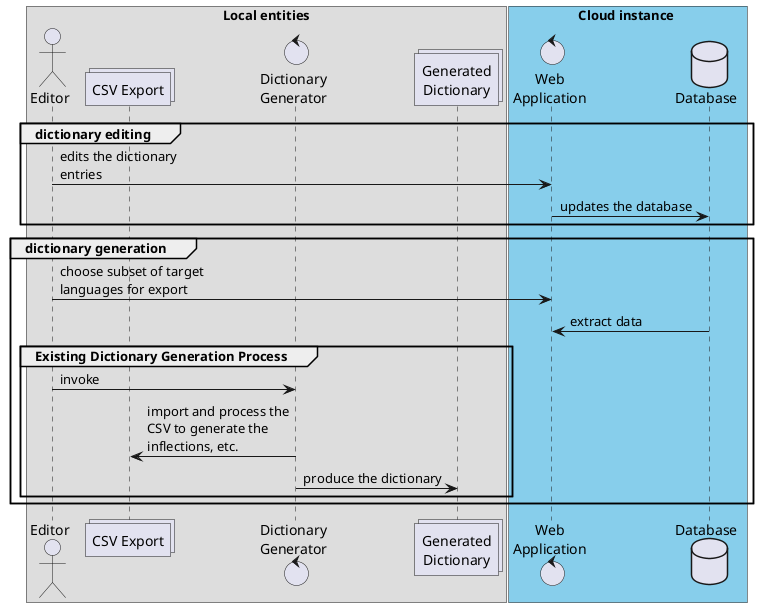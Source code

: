 @startuml
skinparam maxMessageSize 150
skinparam wrapWidth 150

box Local entities
actor "Editor" as editor
collections "CSV Export" as csv
control "Dictionary\nGenerator" as dict_gen
collections "Generated\nDictionary" as gen_dict
end box
box Cloud instance #SkyBlue
control "Web\nApplication" as webapp
database "Database" as web_db 
end box


group dictionary editing
editor -> webapp: edits the dictionary entries
webapp -> web_db: updates the database
end group

group dictionary generation
editor -> webapp: choose subset of target languages for export
webapp <- web_db: extract data
group Existing Dictionary Generation Process
editor -> dict_gen: invoke
csv <- dict_gen: import and process the CSV to generate the inflections, etc.
dict_gen -> gen_dict: produce the dictionary
end


end group

@enduml